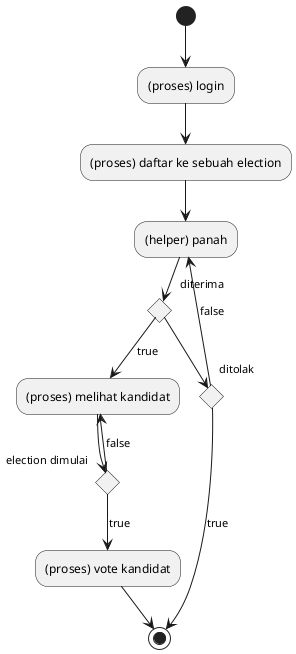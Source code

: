 @startuml

(*) --> "(proses) login"
"(proses) login" --> "(proses) daftar ke sebuah election"
"(proses) daftar ke sebuah election" --> "(helper) panah"
if "diterima" then
    --> [true] "(proses) melihat kandidat"
    if "election dimulai" then
        --> [true] "(proses) vote kandidat"
        --> (*)
    else
        --> [false] "(proses) melihat kandidat"
    endif
else 
    if "ditolak" then
        --> [true] (*)
    else
        --> [false] "(helper) panah"
endif

@enduml